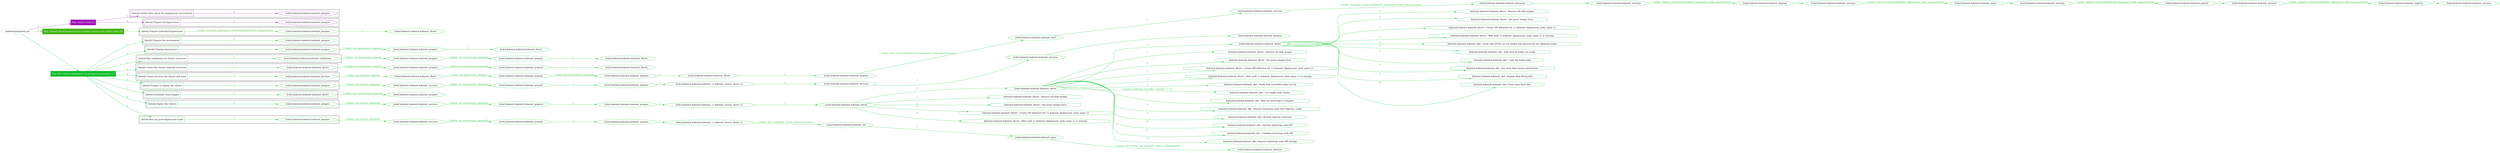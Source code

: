 digraph {
	graph [concentrate=true ordering=in rankdir=LR ratio=fill]
	edge [esep=5 sep=10]
	"kubeinit/playbook.yml" [id=root_node style=dotted]
	play_e21c71bb [label="Play: Initial setup (1)" color="#a112ba" fontcolor="#ffffff" id=play_e21c71bb shape=box style=filled tooltip=localhost]
	"kubeinit/playbook.yml" -> play_e21c71bb [label="1 " color="#a112ba" fontcolor="#a112ba" id=edge_a9bc2fdc labeltooltip="1 " tooltip="1 "]
	subgraph "kubeinit.kubeinit.kubeinit_prepare" {
		role_2610a403 [label="[role] kubeinit.kubeinit.kubeinit_prepare" color="#a112ba" id=role_2610a403 tooltip="kubeinit.kubeinit.kubeinit_prepare"]
	}
	subgraph "kubeinit.kubeinit.kubeinit_prepare" {
		role_b4c89596 [label="[role] kubeinit.kubeinit.kubeinit_prepare" color="#a112ba" id=role_b4c89596 tooltip="kubeinit.kubeinit.kubeinit_prepare"]
	}
	subgraph "Play: Initial setup (1)" {
		play_e21c71bb -> block_92709b15 [label=1 color="#a112ba" fontcolor="#a112ba" id=edge_81e51c34 labeltooltip=1 tooltip=1]
		subgraph cluster_block_92709b15 {
			block_92709b15 [label="[block] Gather facts about the deployment environment" color="#a112ba" id=block_92709b15 labeltooltip="Gather facts about the deployment environment" shape=box tooltip="Gather facts about the deployment environment"]
			block_92709b15 -> role_2610a403 [label="1 " color="#a112ba" fontcolor="#a112ba" id=edge_338624cd labeltooltip="1 " tooltip="1 "]
		}
		play_e21c71bb -> block_440de7a6 [label=2 color="#a112ba" fontcolor="#a112ba" id=edge_2e2dda93 labeltooltip=2 tooltip=2]
		subgraph cluster_block_440de7a6 {
			block_440de7a6 [label="[block] Prepare the hypervisors" color="#a112ba" id=block_440de7a6 labeltooltip="Prepare the hypervisors" shape=box tooltip="Prepare the hypervisors"]
			block_440de7a6 -> role_b4c89596 [label="1 " color="#a112ba" fontcolor="#a112ba" id=edge_099e2b8d labeltooltip="1 " tooltip="1 "]
		}
	}
	play_e26dd20e [label="Play: Prepare all hypervisor hosts to deploy service and cluster nodes (0)" color="#44b616" fontcolor="#ffffff" id=play_e26dd20e shape=box style=filled tooltip="Play: Prepare all hypervisor hosts to deploy service and cluster nodes (0)"]
	"kubeinit/playbook.yml" -> play_e26dd20e [label="2 " color="#44b616" fontcolor="#44b616" id=edge_14628112 labeltooltip="2 " tooltip="2 "]
	subgraph "kubeinit.kubeinit.kubeinit_libvirt" {
		role_509a8d92 [label="[role] kubeinit.kubeinit.kubeinit_libvirt" color="#44b616" id=role_509a8d92 tooltip="kubeinit.kubeinit.kubeinit_libvirt"]
	}
	subgraph "kubeinit.kubeinit.kubeinit_prepare" {
		role_0fcc876a [label="[role] kubeinit.kubeinit.kubeinit_prepare" color="#44b616" id=role_0fcc876a tooltip="kubeinit.kubeinit.kubeinit_prepare"]
		role_0fcc876a -> role_509a8d92 [label="1 " color="#44b616" fontcolor="#44b616" id=edge_d004f1ae labeltooltip="1 " tooltip="1 "]
	}
	subgraph "Play: Prepare all hypervisor hosts to deploy service and cluster nodes (0)" {
		play_e26dd20e -> block_43e02da4 [label=1 color="#44b616" fontcolor="#44b616" id=edge_53f23400 labeltooltip=1 tooltip=1]
		subgraph cluster_block_43e02da4 {
			block_43e02da4 [label="[block] Prepare individual hypervisors" color="#44b616" id=block_43e02da4 labeltooltip="Prepare individual hypervisors" shape=box tooltip="Prepare individual hypervisors"]
			block_43e02da4 -> role_0fcc876a [label="1 [when: inventory_hostname in hostvars['kubeinit-facts'].hypervisors]" color="#44b616" fontcolor="#44b616" id=edge_18172140 labeltooltip="1 [when: inventory_hostname in hostvars['kubeinit-facts'].hypervisors]" tooltip="1 [when: inventory_hostname in hostvars['kubeinit-facts'].hypervisors]"]
		}
	}
	play_9e8fb201 [label="Play: Run cluster deployment on prepared hypervisors (1)" color="#0dbf2c" fontcolor="#ffffff" id=play_9e8fb201 shape=box style=filled tooltip=localhost]
	"kubeinit/playbook.yml" -> play_9e8fb201 [label="3 " color="#0dbf2c" fontcolor="#0dbf2c" id=edge_15d2d0b0 labeltooltip="3 " tooltip="3 "]
	subgraph "kubeinit.kubeinit.kubeinit_prepare" {
		role_61cd00cb [label="[role] kubeinit.kubeinit.kubeinit_prepare" color="#0dbf2c" id=role_61cd00cb tooltip="kubeinit.kubeinit.kubeinit_prepare"]
	}
	subgraph "kubeinit.kubeinit.kubeinit_libvirt" {
		role_62dfcdd2 [label="[role] kubeinit.kubeinit.kubeinit_libvirt" color="#0dbf2c" id=role_62dfcdd2 tooltip="kubeinit.kubeinit.kubeinit_libvirt"]
	}
	subgraph "kubeinit.kubeinit.kubeinit_prepare" {
		role_fad43d9b [label="[role] kubeinit.kubeinit.kubeinit_prepare" color="#0dbf2c" id=role_fad43d9b tooltip="kubeinit.kubeinit.kubeinit_prepare"]
		role_fad43d9b -> role_62dfcdd2 [label="1 " color="#0dbf2c" fontcolor="#0dbf2c" id=edge_e7ddf95b labeltooltip="1 " tooltip="1 "]
	}
	subgraph "kubeinit.kubeinit.kubeinit_prepare" {
		role_5f2d0604 [label="[role] kubeinit.kubeinit.kubeinit_prepare" color="#0dbf2c" id=role_5f2d0604 tooltip="kubeinit.kubeinit.kubeinit_prepare"]
		role_5f2d0604 -> role_fad43d9b [label="1 [when: not environment_prepared]" color="#0dbf2c" fontcolor="#0dbf2c" id=edge_b12b621e labeltooltip="1 [when: not environment_prepared]" tooltip="1 [when: not environment_prepared]"]
	}
	subgraph "kubeinit.kubeinit.kubeinit_libvirt" {
		role_10e1f345 [label="[role] kubeinit.kubeinit.kubeinit_libvirt" color="#0dbf2c" id=role_10e1f345 tooltip="kubeinit.kubeinit.kubeinit_libvirt"]
	}
	subgraph "kubeinit.kubeinit.kubeinit_prepare" {
		role_3369ae26 [label="[role] kubeinit.kubeinit.kubeinit_prepare" color="#0dbf2c" id=role_3369ae26 tooltip="kubeinit.kubeinit.kubeinit_prepare"]
		role_3369ae26 -> role_10e1f345 [label="1 " color="#0dbf2c" fontcolor="#0dbf2c" id=edge_9be45753 labeltooltip="1 " tooltip="1 "]
	}
	subgraph "kubeinit.kubeinit.kubeinit_prepare" {
		role_9d9d0c93 [label="[role] kubeinit.kubeinit.kubeinit_prepare" color="#0dbf2c" id=role_9d9d0c93 tooltip="kubeinit.kubeinit.kubeinit_prepare"]
		role_9d9d0c93 -> role_3369ae26 [label="1 [when: not environment_prepared]" color="#0dbf2c" fontcolor="#0dbf2c" id=edge_d391d2eb labeltooltip="1 [when: not environment_prepared]" tooltip="1 [when: not environment_prepared]"]
	}
	subgraph "kubeinit.kubeinit.kubeinit_validations" {
		role_d876719b [label="[role] kubeinit.kubeinit.kubeinit_validations" color="#0dbf2c" id=role_d876719b tooltip="kubeinit.kubeinit.kubeinit_validations"]
		role_d876719b -> role_9d9d0c93 [label="1 [when: not hypervisors_cleaned]" color="#0dbf2c" fontcolor="#0dbf2c" id=edge_890faeee labeltooltip="1 [when: not hypervisors_cleaned]" tooltip="1 [when: not hypervisors_cleaned]"]
	}
	subgraph "kubeinit.kubeinit.kubeinit_libvirt" {
		role_309e44f9 [label="[role] kubeinit.kubeinit.kubeinit_libvirt" color="#0dbf2c" id=role_309e44f9 tooltip="kubeinit.kubeinit.kubeinit_libvirt"]
	}
	subgraph "kubeinit.kubeinit.kubeinit_prepare" {
		role_67ea0a65 [label="[role] kubeinit.kubeinit.kubeinit_prepare" color="#0dbf2c" id=role_67ea0a65 tooltip="kubeinit.kubeinit.kubeinit_prepare"]
		role_67ea0a65 -> role_309e44f9 [label="1 " color="#0dbf2c" fontcolor="#0dbf2c" id=edge_fa1fe690 labeltooltip="1 " tooltip="1 "]
	}
	subgraph "kubeinit.kubeinit.kubeinit_prepare" {
		role_ec3ad494 [label="[role] kubeinit.kubeinit.kubeinit_prepare" color="#0dbf2c" id=role_ec3ad494 tooltip="kubeinit.kubeinit.kubeinit_prepare"]
		role_ec3ad494 -> role_67ea0a65 [label="1 [when: not environment_prepared]" color="#0dbf2c" fontcolor="#0dbf2c" id=edge_4d1093db labeltooltip="1 [when: not environment_prepared]" tooltip="1 [when: not environment_prepared]"]
	}
	subgraph "kubeinit.kubeinit.kubeinit_libvirt" {
		role_6a9df512 [label="[role] kubeinit.kubeinit.kubeinit_libvirt" color="#0dbf2c" id=role_6a9df512 tooltip="kubeinit.kubeinit.kubeinit_libvirt"]
		role_6a9df512 -> role_ec3ad494 [label="1 [when: not hypervisors_cleaned]" color="#0dbf2c" fontcolor="#0dbf2c" id=edge_7a954ec8 labeltooltip="1 [when: not hypervisors_cleaned]" tooltip="1 [when: not hypervisors_cleaned]"]
	}
	subgraph "kubeinit.kubeinit.kubeinit_services" {
		role_19569525 [label="[role] kubeinit.kubeinit.kubeinit_services" color="#0dbf2c" id=role_19569525 tooltip="kubeinit.kubeinit.kubeinit_services"]
	}
	subgraph "kubeinit.kubeinit.kubeinit_registry" {
		role_f01184b1 [label="[role] kubeinit.kubeinit.kubeinit_registry" color="#0dbf2c" id=role_f01184b1 tooltip="kubeinit.kubeinit.kubeinit_registry"]
		role_f01184b1 -> role_19569525 [label="1 " color="#0dbf2c" fontcolor="#0dbf2c" id=edge_affe9ab7 labeltooltip="1 " tooltip="1 "]
	}
	subgraph "kubeinit.kubeinit.kubeinit_services" {
		role_551305ac [label="[role] kubeinit.kubeinit.kubeinit_services" color="#0dbf2c" id=role_551305ac tooltip="kubeinit.kubeinit.kubeinit_services"]
		role_551305ac -> role_f01184b1 [label="1 [when: 'registry' in hostvars[kubeinit_deployment_node_name].services]" color="#0dbf2c" fontcolor="#0dbf2c" id=edge_8b6cfd13 labeltooltip="1 [when: 'registry' in hostvars[kubeinit_deployment_node_name].services]" tooltip="1 [when: 'registry' in hostvars[kubeinit_deployment_node_name].services]"]
	}
	subgraph "kubeinit.kubeinit.kubeinit_apache" {
		role_7fcaeb2e [label="[role] kubeinit.kubeinit.kubeinit_apache" color="#0dbf2c" id=role_7fcaeb2e tooltip="kubeinit.kubeinit.kubeinit_apache"]
		role_7fcaeb2e -> role_551305ac [label="1 " color="#0dbf2c" fontcolor="#0dbf2c" id=edge_bbd5ccf3 labeltooltip="1 " tooltip="1 "]
	}
	subgraph "kubeinit.kubeinit.kubeinit_services" {
		role_9bd54fff [label="[role] kubeinit.kubeinit.kubeinit_services" color="#0dbf2c" id=role_9bd54fff tooltip="kubeinit.kubeinit.kubeinit_services"]
		role_9bd54fff -> role_7fcaeb2e [label="1 [when: 'apache' in hostvars[kubeinit_deployment_node_name].services]" color="#0dbf2c" fontcolor="#0dbf2c" id=edge_b1105e3c labeltooltip="1 [when: 'apache' in hostvars[kubeinit_deployment_node_name].services]" tooltip="1 [when: 'apache' in hostvars[kubeinit_deployment_node_name].services]"]
	}
	subgraph "kubeinit.kubeinit.kubeinit_nexus" {
		role_e9c0670e [label="[role] kubeinit.kubeinit.kubeinit_nexus" color="#0dbf2c" id=role_e9c0670e tooltip="kubeinit.kubeinit.kubeinit_nexus"]
		role_e9c0670e -> role_9bd54fff [label="1 " color="#0dbf2c" fontcolor="#0dbf2c" id=edge_ada830a3 labeltooltip="1 " tooltip="1 "]
	}
	subgraph "kubeinit.kubeinit.kubeinit_services" {
		role_7759e789 [label="[role] kubeinit.kubeinit.kubeinit_services" color="#0dbf2c" id=role_7759e789 tooltip="kubeinit.kubeinit.kubeinit_services"]
		role_7759e789 -> role_e9c0670e [label="1 [when: 'nexus' in hostvars[kubeinit_deployment_node_name].services]" color="#0dbf2c" fontcolor="#0dbf2c" id=edge_b2a2ca72 labeltooltip="1 [when: 'nexus' in hostvars[kubeinit_deployment_node_name].services]" tooltip="1 [when: 'nexus' in hostvars[kubeinit_deployment_node_name].services]"]
	}
	subgraph "kubeinit.kubeinit.kubeinit_haproxy" {
		role_553dec00 [label="[role] kubeinit.kubeinit.kubeinit_haproxy" color="#0dbf2c" id=role_553dec00 tooltip="kubeinit.kubeinit.kubeinit_haproxy"]
		role_553dec00 -> role_7759e789 [label="1 " color="#0dbf2c" fontcolor="#0dbf2c" id=edge_2ebbfbf2 labeltooltip="1 " tooltip="1 "]
	}
	subgraph "kubeinit.kubeinit.kubeinit_services" {
		role_9e948d43 [label="[role] kubeinit.kubeinit.kubeinit_services" color="#0dbf2c" id=role_9e948d43 tooltip="kubeinit.kubeinit.kubeinit_services"]
		role_9e948d43 -> role_553dec00 [label="1 [when: 'haproxy' in hostvars[kubeinit_deployment_node_name].services]" color="#0dbf2c" fontcolor="#0dbf2c" id=edge_7e811b3f labeltooltip="1 [when: 'haproxy' in hostvars[kubeinit_deployment_node_name].services]" tooltip="1 [when: 'haproxy' in hostvars[kubeinit_deployment_node_name].services]"]
	}
	subgraph "kubeinit.kubeinit.kubeinit_dnsmasq" {
		role_af6215c7 [label="[role] kubeinit.kubeinit.kubeinit_dnsmasq" color="#0dbf2c" id=role_af6215c7 tooltip="kubeinit.kubeinit.kubeinit_dnsmasq"]
		role_af6215c7 -> role_9e948d43 [label="1 " color="#0dbf2c" fontcolor="#0dbf2c" id=edge_ffe09dc3 labeltooltip="1 " tooltip="1 "]
	}
	subgraph "kubeinit.kubeinit.kubeinit_services" {
		role_e1f145c0 [label="[role] kubeinit.kubeinit.kubeinit_services" color="#0dbf2c" id=role_e1f145c0 tooltip="kubeinit.kubeinit.kubeinit_services"]
		role_e1f145c0 -> role_af6215c7 [label="1 [when: 'dnsmasq' in hostvars[kubeinit_deployment_node_name].services]" color="#0dbf2c" fontcolor="#0dbf2c" id=edge_851846c1 labeltooltip="1 [when: 'dnsmasq' in hostvars[kubeinit_deployment_node_name].services]" tooltip="1 [when: 'dnsmasq' in hostvars[kubeinit_deployment_node_name].services]"]
	}
	subgraph "kubeinit.kubeinit.kubeinit_bind" {
		role_acb7d5aa [label="[role] kubeinit.kubeinit.kubeinit_bind" color="#0dbf2c" id=role_acb7d5aa tooltip="kubeinit.kubeinit.kubeinit_bind"]
		role_acb7d5aa -> role_e1f145c0 [label="1 " color="#0dbf2c" fontcolor="#0dbf2c" id=edge_fc8297c9 labeltooltip="1 " tooltip="1 "]
	}
	subgraph "kubeinit.kubeinit.kubeinit_prepare" {
		role_138d6fe9 [label="[role] kubeinit.kubeinit.kubeinit_prepare" color="#0dbf2c" id=role_138d6fe9 tooltip="kubeinit.kubeinit.kubeinit_prepare"]
		role_138d6fe9 -> role_acb7d5aa [label="1 [when: 'bind' in hostvars[kubeinit_deployment_node_name].services]" color="#0dbf2c" fontcolor="#0dbf2c" id=edge_6011bc0a labeltooltip="1 [when: 'bind' in hostvars[kubeinit_deployment_node_name].services]" tooltip="1 [when: 'bind' in hostvars[kubeinit_deployment_node_name].services]"]
	}
	subgraph "kubeinit.kubeinit.kubeinit_libvirt" {
		role_2fe04f19 [label="[role] kubeinit.kubeinit.kubeinit_libvirt" color="#0dbf2c" id=role_2fe04f19 tooltip="kubeinit.kubeinit.kubeinit_libvirt"]
		role_2fe04f19 -> role_138d6fe9 [label="1 " color="#0dbf2c" fontcolor="#0dbf2c" id=edge_be3f1ecc labeltooltip="1 " tooltip="1 "]
	}
	subgraph "kubeinit.kubeinit.kubeinit_prepare" {
		role_291e7d0d [label="[role] kubeinit.kubeinit.kubeinit_prepare" color="#0dbf2c" id=role_291e7d0d tooltip="kubeinit.kubeinit.kubeinit_prepare"]
		role_291e7d0d -> role_2fe04f19 [label="1 " color="#0dbf2c" fontcolor="#0dbf2c" id=edge_522a22b7 labeltooltip="1 " tooltip="1 "]
	}
	subgraph "kubeinit.kubeinit.kubeinit_prepare" {
		role_efbfbf36 [label="[role] kubeinit.kubeinit.kubeinit_prepare" color="#0dbf2c" id=role_efbfbf36 tooltip="kubeinit.kubeinit.kubeinit_prepare"]
		role_efbfbf36 -> role_291e7d0d [label="1 [when: not environment_prepared]" color="#0dbf2c" fontcolor="#0dbf2c" id=edge_e78f9d4c labeltooltip="1 [when: not environment_prepared]" tooltip="1 [when: not environment_prepared]"]
	}
	subgraph "kubeinit.kubeinit.kubeinit_libvirt" {
		role_26fffa95 [label="[role] kubeinit.kubeinit.kubeinit_libvirt" color="#0dbf2c" id=role_26fffa95 tooltip="kubeinit.kubeinit.kubeinit_libvirt"]
		role_26fffa95 -> role_efbfbf36 [label="1 [when: not hypervisors_cleaned]" color="#0dbf2c" fontcolor="#0dbf2c" id=edge_d6d91173 labeltooltip="1 [when: not hypervisors_cleaned]" tooltip="1 [when: not hypervisors_cleaned]"]
	}
	subgraph "kubeinit.kubeinit.kubeinit_services" {
		role_36973556 [label="[role] kubeinit.kubeinit.kubeinit_services" color="#0dbf2c" id=role_36973556 tooltip="kubeinit.kubeinit.kubeinit_services"]
		role_36973556 -> role_26fffa95 [label="1 [when: not network_created]" color="#0dbf2c" fontcolor="#0dbf2c" id=edge_22288df6 labeltooltip="1 [when: not network_created]" tooltip="1 [when: not network_created]"]
	}
	subgraph "kubeinit.kubeinit.kubeinit_prepare" {
		role_9a8e7b77 [label="[role] kubeinit.kubeinit.kubeinit_prepare" color="#0dbf2c" id=role_9a8e7b77 tooltip="kubeinit.kubeinit.kubeinit_prepare"]
	}
	subgraph "kubeinit.kubeinit.kubeinit_services" {
		role_4bd780ac [label="[role] kubeinit.kubeinit.kubeinit_services" color="#0dbf2c" id=role_4bd780ac tooltip="kubeinit.kubeinit.kubeinit_services"]
		role_4bd780ac -> role_9a8e7b77 [label="1 " color="#0dbf2c" fontcolor="#0dbf2c" id=edge_285afda8 labeltooltip="1 " tooltip="1 "]
	}
	subgraph "kubeinit.kubeinit.kubeinit_services" {
		role_a40698cf [label="[role] kubeinit.kubeinit.kubeinit_services" color="#0dbf2c" id=role_a40698cf tooltip="kubeinit.kubeinit.kubeinit_services"]
		role_a40698cf -> role_4bd780ac [label="1 " color="#0dbf2c" fontcolor="#0dbf2c" id=edge_03fac4f0 labeltooltip="1 " tooltip="1 "]
	}
	subgraph "kubeinit.kubeinit.kubeinit_{{ kubeinit_cluster_distro }}" {
		role_ca142bfa [label="[role] kubeinit.kubeinit.kubeinit_{{ kubeinit_cluster_distro }}" color="#0dbf2c" id=role_ca142bfa tooltip="kubeinit.kubeinit.kubeinit_{{ kubeinit_cluster_distro }}"]
		role_ca142bfa -> role_a40698cf [label="1 " color="#0dbf2c" fontcolor="#0dbf2c" id=edge_af21846a labeltooltip="1 " tooltip="1 "]
	}
	subgraph "kubeinit.kubeinit.kubeinit_prepare" {
		role_aa90b631 [label="[role] kubeinit.kubeinit.kubeinit_prepare" color="#0dbf2c" id=role_aa90b631 tooltip="kubeinit.kubeinit.kubeinit_prepare"]
		role_aa90b631 -> role_ca142bfa [label="1 " color="#0dbf2c" fontcolor="#0dbf2c" id=edge_4510244c labeltooltip="1 " tooltip="1 "]
	}
	subgraph "kubeinit.kubeinit.kubeinit_prepare" {
		role_cd758a30 [label="[role] kubeinit.kubeinit.kubeinit_prepare" color="#0dbf2c" id=role_cd758a30 tooltip="kubeinit.kubeinit.kubeinit_prepare"]
		role_cd758a30 -> role_aa90b631 [label="1 " color="#0dbf2c" fontcolor="#0dbf2c" id=edge_a719bf51 labeltooltip="1 " tooltip="1 "]
	}
	subgraph "kubeinit.kubeinit.kubeinit_services" {
		role_47cc8045 [label="[role] kubeinit.kubeinit.kubeinit_services" color="#0dbf2c" id=role_47cc8045 tooltip="kubeinit.kubeinit.kubeinit_services"]
		role_47cc8045 -> role_cd758a30 [label="1 [when: not environment_prepared]" color="#0dbf2c" fontcolor="#0dbf2c" id=edge_e5594799 labeltooltip="1 [when: not environment_prepared]" tooltip="1 [when: not environment_prepared]"]
	}
	subgraph "kubeinit.kubeinit.kubeinit_prepare" {
		role_6024feec [label="[role] kubeinit.kubeinit.kubeinit_prepare" color="#0dbf2c" id=role_6024feec tooltip="kubeinit.kubeinit.kubeinit_prepare"]
		role_6024feec -> role_47cc8045 [label="1 [when: not services_prepared]" color="#0dbf2c" fontcolor="#0dbf2c" id=edge_abe058b8 labeltooltip="1 [when: not services_prepared]" tooltip="1 [when: not services_prepared]"]
	}
	subgraph "kubeinit.kubeinit.kubeinit_prepare" {
		role_1d58ba85 [label="[role] kubeinit.kubeinit.kubeinit_prepare" color="#0dbf2c" id=role_1d58ba85 tooltip="kubeinit.kubeinit.kubeinit_prepare"]
	}
	subgraph "kubeinit.kubeinit.kubeinit_libvirt" {
		role_c6758366 [label="[role] kubeinit.kubeinit.kubeinit_libvirt" color="#0dbf2c" id=role_c6758366 tooltip="kubeinit.kubeinit.kubeinit_libvirt"]
		role_c6758366 -> role_1d58ba85 [label="1 [when: not environment_prepared]" color="#0dbf2c" fontcolor="#0dbf2c" id=edge_bfea40a9 labeltooltip="1 [when: not environment_prepared]" tooltip="1 [when: not environment_prepared]"]
	}
	subgraph "kubeinit.kubeinit.kubeinit_libvirt" {
		role_581c3c8f [label="[role] kubeinit.kubeinit.kubeinit_libvirt" color="#0dbf2c" id=role_581c3c8f tooltip="kubeinit.kubeinit.kubeinit_libvirt"]
		task_f0e4752b [label="kubeinit.kubeinit.kubeinit_libvirt : Remove old disk images" color="#0dbf2c" id=task_f0e4752b shape=octagon tooltip="kubeinit.kubeinit.kubeinit_libvirt : Remove old disk images"]
		role_581c3c8f -> task_f0e4752b [label="1 " color="#0dbf2c" fontcolor="#0dbf2c" id=edge_ad43d50b labeltooltip="1 " tooltip="1 "]
		task_32be8812 [label="kubeinit.kubeinit.kubeinit_libvirt : Set guest images facts" color="#0dbf2c" id=task_32be8812 shape=octagon tooltip="kubeinit.kubeinit.kubeinit_libvirt : Set guest images facts"]
		role_581c3c8f -> task_32be8812 [label="2 " color="#0dbf2c" fontcolor="#0dbf2c" id=edge_f39c7b80 labeltooltip="2 " tooltip="2 "]
		task_25a7e361 [label="kubeinit.kubeinit.kubeinit_libvirt : Create VM definition for {{ kubeinit_deployment_node_name }}" color="#0dbf2c" id=task_25a7e361 shape=octagon tooltip="kubeinit.kubeinit.kubeinit_libvirt : Create VM definition for {{ kubeinit_deployment_node_name }}"]
		role_581c3c8f -> task_25a7e361 [label="3 " color="#0dbf2c" fontcolor="#0dbf2c" id=edge_59ed0353 labeltooltip="3 " tooltip="3 "]
		task_97ccd1f1 [label="kubeinit.kubeinit.kubeinit_libvirt : Wait until {{ kubeinit_deployment_node_name }} is running" color="#0dbf2c" id=task_97ccd1f1 shape=octagon tooltip="kubeinit.kubeinit.kubeinit_libvirt : Wait until {{ kubeinit_deployment_node_name }} is running"]
		role_581c3c8f -> task_97ccd1f1 [label="4 " color="#0dbf2c" fontcolor="#0dbf2c" id=edge_3f1f2409 labeltooltip="4 " tooltip="4 "]
		task_bfabb0d0 [label="kubeinit.kubeinit.kubeinit_okd : verify that all the csr are loaded and aproved for the deployed nodes" color="#0dbf2c" id=task_bfabb0d0 shape=octagon tooltip="kubeinit.kubeinit.kubeinit_okd : verify that all the csr are loaded and aproved for the deployed nodes"]
		role_581c3c8f -> task_bfabb0d0 [label="5 " color="#0dbf2c" fontcolor="#0dbf2c" id=edge_539740be labeltooltip="5 " tooltip="5 "]
		task_dde324c2 [label="kubeinit.kubeinit.kubeinit_okd : wait until all nodes are ready" color="#0dbf2c" id=task_dde324c2 shape=octagon tooltip="kubeinit.kubeinit.kubeinit_okd : wait until all nodes are ready"]
		role_581c3c8f -> task_dde324c2 [label="6 " color="#0dbf2c" fontcolor="#0dbf2c" id=edge_be037e1b labeltooltip="6 " tooltip="6 "]
		task_08659efb [label="kubeinit.kubeinit.kubeinit_okd : Copy the kubeconfig" color="#0dbf2c" id=task_08659efb shape=octagon tooltip="kubeinit.kubeinit.kubeinit_okd : Copy the kubeconfig"]
		role_581c3c8f -> task_08659efb [label="7 " color="#0dbf2c" fontcolor="#0dbf2c" id=edge_b35ff184 labeltooltip="7 " tooltip="7 "]
		task_2ca1b2fb [label="kubeinit.kubeinit.kubeinit_okd : Get some final cluster information" color="#0dbf2c" id=task_2ca1b2fb shape=octagon tooltip="kubeinit.kubeinit.kubeinit_okd : Get some final cluster information"]
		role_581c3c8f -> task_2ca1b2fb [label="8 " color="#0dbf2c" fontcolor="#0dbf2c" id=edge_90bdc986 labeltooltip="8 " tooltip="8 "]
		task_a56d4539 [label="kubeinit.kubeinit.kubeinit_okd : Display final debug info" color="#0dbf2c" id=task_a56d4539 shape=octagon tooltip="kubeinit.kubeinit.kubeinit_okd : Display final debug info"]
		role_581c3c8f -> task_a56d4539 [label="9 " color="#0dbf2c" fontcolor="#0dbf2c" id=edge_5fce62b0 labeltooltip="9 " tooltip="9 "]
		task_e2f05051 [label="kubeinit.kubeinit.kubeinit_okd : Print some final data" color="#0dbf2c" id=task_e2f05051 shape=octagon tooltip="kubeinit.kubeinit.kubeinit_okd : Print some final data"]
		role_581c3c8f -> task_e2f05051 [label="10 " color="#0dbf2c" fontcolor="#0dbf2c" id=edge_f3b773fd labeltooltip="10 " tooltip="10 "]
	}
	subgraph "kubeinit.kubeinit.kubeinit_libvirt" {
		role_eac3af3f [label="[role] kubeinit.kubeinit.kubeinit_libvirt" color="#0dbf2c" id=role_eac3af3f tooltip="kubeinit.kubeinit.kubeinit_libvirt"]
		task_58b01285 [label="kubeinit.kubeinit.kubeinit_libvirt : Remove old disk images" color="#0dbf2c" id=task_58b01285 shape=octagon tooltip="kubeinit.kubeinit.kubeinit_libvirt : Remove old disk images"]
		role_eac3af3f -> task_58b01285 [label="1 " color="#0dbf2c" fontcolor="#0dbf2c" id=edge_3980214c labeltooltip="1 " tooltip="1 "]
		task_aef299ea [label="kubeinit.kubeinit.kubeinit_libvirt : Set guest images facts" color="#0dbf2c" id=task_aef299ea shape=octagon tooltip="kubeinit.kubeinit.kubeinit_libvirt : Set guest images facts"]
		role_eac3af3f -> task_aef299ea [label="2 " color="#0dbf2c" fontcolor="#0dbf2c" id=edge_45cf1857 labeltooltip="2 " tooltip="2 "]
		task_465f793e [label="kubeinit.kubeinit.kubeinit_libvirt : Create VM definition for {{ kubeinit_deployment_node_name }}" color="#0dbf2c" id=task_465f793e shape=octagon tooltip="kubeinit.kubeinit.kubeinit_libvirt : Create VM definition for {{ kubeinit_deployment_node_name }}"]
		role_eac3af3f -> task_465f793e [label="3 " color="#0dbf2c" fontcolor="#0dbf2c" id=edge_80e183c2 labeltooltip="3 " tooltip="3 "]
		task_05756d5a [label="kubeinit.kubeinit.kubeinit_libvirt : Wait until {{ kubeinit_deployment_node_name }} is running" color="#0dbf2c" id=task_05756d5a shape=octagon tooltip="kubeinit.kubeinit.kubeinit_libvirt : Wait until {{ kubeinit_deployment_node_name }} is running"]
		role_eac3af3f -> task_05756d5a [label="4 " color="#0dbf2c" fontcolor="#0dbf2c" id=edge_80722df3 labeltooltip="4 " tooltip="4 "]
		task_1f92395c [label="kubeinit.kubeinit.kubeinit_okd : Verify that controller nodes are ok" color="#0dbf2c" id=task_1f92395c shape=octagon tooltip="kubeinit.kubeinit.kubeinit_okd : Verify that controller nodes are ok"]
		role_eac3af3f -> task_1f92395c [label="5 " color="#0dbf2c" fontcolor="#0dbf2c" id=edge_4b127c0e labeltooltip="5 " tooltip="5 "]
		task_0afe2f4e [label="kubeinit.kubeinit.kubeinit_okd : Use single node cluster" color="#0dbf2c" id=task_0afe2f4e shape=octagon tooltip="kubeinit.kubeinit.kubeinit_okd : Use single node cluster"]
		role_eac3af3f -> task_0afe2f4e [label="6 [when: kubeinit_controller_count|int == 1]" color="#0dbf2c" fontcolor="#0dbf2c" id=edge_42427355 labeltooltip="6 [when: kubeinit_controller_count|int == 1]" tooltip="6 [when: kubeinit_controller_count|int == 1]"]
		task_69011d6f [label="kubeinit.kubeinit.kubeinit_okd : Wait for bootstrap to complete" color="#0dbf2c" id=task_69011d6f shape=octagon tooltip="kubeinit.kubeinit.kubeinit_okd : Wait for bootstrap to complete"]
		role_eac3af3f -> task_69011d6f [label="7 " color="#0dbf2c" fontcolor="#0dbf2c" id=edge_56114fb2 labeltooltip="7 " tooltip="7 "]
		task_18e1de20 [label="kubeinit.kubeinit.kubeinit_okd : Remove bootstrap node from haproxy config" color="#0dbf2c" id=task_18e1de20 shape=octagon tooltip="kubeinit.kubeinit.kubeinit_okd : Remove bootstrap node from haproxy config"]
		role_eac3af3f -> task_18e1de20 [label="8 " color="#0dbf2c" fontcolor="#0dbf2c" id=edge_03e7f662 labeltooltip="8 " tooltip="8 "]
		task_bff0bcf1 [label="kubeinit.kubeinit.kubeinit_okd : Restart haproxy container" color="#0dbf2c" id=task_bff0bcf1 shape=octagon tooltip="kubeinit.kubeinit.kubeinit_okd : Restart haproxy container"]
		role_eac3af3f -> task_bff0bcf1 [label="9 " color="#0dbf2c" fontcolor="#0dbf2c" id=edge_4f1baaaa labeltooltip="9 " tooltip="9 "]
		task_77a9e47e [label="kubeinit.kubeinit.kubeinit_okd : Destroy bootstrap node VM" color="#0dbf2c" id=task_77a9e47e shape=octagon tooltip="kubeinit.kubeinit.kubeinit_okd : Destroy bootstrap node VM"]
		role_eac3af3f -> task_77a9e47e [label="10 " color="#0dbf2c" fontcolor="#0dbf2c" id=edge_6e4e3ec9 labeltooltip="10 " tooltip="10 "]
		task_94570fa0 [label="kubeinit.kubeinit.kubeinit_okd : Undefine bootstrap node VM" color="#0dbf2c" id=task_94570fa0 shape=octagon tooltip="kubeinit.kubeinit.kubeinit_okd : Undefine bootstrap node VM"]
		role_eac3af3f -> task_94570fa0 [label="11 " color="#0dbf2c" fontcolor="#0dbf2c" id=edge_877bfb25 labeltooltip="11 " tooltip="11 "]
		task_a92dda6c [label="kubeinit.kubeinit.kubeinit_okd : Remove bootstrap node VM storage" color="#0dbf2c" id=task_a92dda6c shape=octagon tooltip="kubeinit.kubeinit.kubeinit_okd : Remove bootstrap node VM storage"]
		role_eac3af3f -> task_a92dda6c [label="12 " color="#0dbf2c" fontcolor="#0dbf2c" id=edge_4c04a7c4 labeltooltip="12 " tooltip="12 "]
		role_eac3af3f -> role_581c3c8f [label="13 " color="#0dbf2c" fontcolor="#0dbf2c" id=edge_57a2db69 labeltooltip="13 " tooltip="13 "]
	}
	subgraph "kubeinit.kubeinit.kubeinit_libvirt" {
		role_03420449 [label="[role] kubeinit.kubeinit.kubeinit_libvirt" color="#0dbf2c" id=role_03420449 tooltip="kubeinit.kubeinit.kubeinit_libvirt"]
		task_634db567 [label="kubeinit.kubeinit.kubeinit_libvirt : Remove old disk images" color="#0dbf2c" id=task_634db567 shape=octagon tooltip="kubeinit.kubeinit.kubeinit_libvirt : Remove old disk images"]
		role_03420449 -> task_634db567 [label="1 " color="#0dbf2c" fontcolor="#0dbf2c" id=edge_6da478f5 labeltooltip="1 " tooltip="1 "]
		task_5c6bd4e6 [label="kubeinit.kubeinit.kubeinit_libvirt : Set guest images facts" color="#0dbf2c" id=task_5c6bd4e6 shape=octagon tooltip="kubeinit.kubeinit.kubeinit_libvirt : Set guest images facts"]
		role_03420449 -> task_5c6bd4e6 [label="2 " color="#0dbf2c" fontcolor="#0dbf2c" id=edge_b40a09df labeltooltip="2 " tooltip="2 "]
		task_ccc99e22 [label="kubeinit.kubeinit.kubeinit_libvirt : Create VM definition for {{ kubeinit_deployment_node_name }}" color="#0dbf2c" id=task_ccc99e22 shape=octagon tooltip="kubeinit.kubeinit.kubeinit_libvirt : Create VM definition for {{ kubeinit_deployment_node_name }}"]
		role_03420449 -> task_ccc99e22 [label="3 " color="#0dbf2c" fontcolor="#0dbf2c" id=edge_c0ceb40e labeltooltip="3 " tooltip="3 "]
		task_27b1cc48 [label="kubeinit.kubeinit.kubeinit_libvirt : Wait until {{ kubeinit_deployment_node_name }} is running" color="#0dbf2c" id=task_27b1cc48 shape=octagon tooltip="kubeinit.kubeinit.kubeinit_libvirt : Wait until {{ kubeinit_deployment_node_name }} is running"]
		role_03420449 -> task_27b1cc48 [label="4 " color="#0dbf2c" fontcolor="#0dbf2c" id=edge_3b7038af labeltooltip="4 " tooltip="4 "]
		role_03420449 -> role_eac3af3f [label="5 " color="#0dbf2c" fontcolor="#0dbf2c" id=edge_c0c15ea1 labeltooltip="5 " tooltip="5 "]
	}
	subgraph "kubeinit.kubeinit.kubeinit_{{ kubeinit_cluster_distro }}" {
		role_02448c12 [label="[role] kubeinit.kubeinit.kubeinit_{{ kubeinit_cluster_distro }}" color="#0dbf2c" id=role_02448c12 tooltip="kubeinit.kubeinit.kubeinit_{{ kubeinit_cluster_distro }}"]
		role_02448c12 -> role_03420449 [label="1 " color="#0dbf2c" fontcolor="#0dbf2c" id=edge_204d57ce labeltooltip="1 " tooltip="1 "]
	}
	subgraph "kubeinit.kubeinit.kubeinit_prepare" {
		role_d8513469 [label="[role] kubeinit.kubeinit.kubeinit_prepare" color="#0dbf2c" id=role_d8513469 tooltip="kubeinit.kubeinit.kubeinit_prepare"]
		role_d8513469 -> role_02448c12 [label="1 " color="#0dbf2c" fontcolor="#0dbf2c" id=edge_21239a23 labeltooltip="1 " tooltip="1 "]
	}
	subgraph "kubeinit.kubeinit.kubeinit_prepare" {
		role_3d912661 [label="[role] kubeinit.kubeinit.kubeinit_prepare" color="#0dbf2c" id=role_3d912661 tooltip="kubeinit.kubeinit.kubeinit_prepare"]
		role_3d912661 -> role_d8513469 [label="1 " color="#0dbf2c" fontcolor="#0dbf2c" id=edge_d2d08982 labeltooltip="1 " tooltip="1 "]
	}
	subgraph "kubeinit.kubeinit.kubeinit_services" {
		role_07a5aa4b [label="[role] kubeinit.kubeinit.kubeinit_services" color="#0dbf2c" id=role_07a5aa4b tooltip="kubeinit.kubeinit.kubeinit_services"]
		role_07a5aa4b -> role_3d912661 [label="1 [when: not environment_prepared]" color="#0dbf2c" fontcolor="#0dbf2c" id=edge_c949f486 labeltooltip="1 [when: not environment_prepared]" tooltip="1 [when: not environment_prepared]"]
	}
	subgraph "kubeinit.kubeinit.kubeinit_prepare" {
		role_d1ec12d0 [label="[role] kubeinit.kubeinit.kubeinit_prepare" color="#0dbf2c" id=role_d1ec12d0 tooltip="kubeinit.kubeinit.kubeinit_prepare"]
		role_d1ec12d0 -> role_07a5aa4b [label="1 [when: not services_prepared]" color="#0dbf2c" fontcolor="#0dbf2c" id=edge_9ccb4952 labeltooltip="1 [when: not services_prepared]" tooltip="1 [when: not services_prepared]"]
	}
	subgraph "kubeinit.kubeinit.kubeinit_kubevirt" {
		role_0a926bda [label="[role] kubeinit.kubeinit.kubeinit_kubevirt" color="#0dbf2c" id=role_0a926bda tooltip="kubeinit.kubeinit.kubeinit_kubevirt"]
	}
	subgraph "kubeinit.kubeinit.kubeinit_apps" {
		role_220eef95 [label="[role] kubeinit.kubeinit.kubeinit_apps" color="#0dbf2c" id=role_220eef95 tooltip="kubeinit.kubeinit.kubeinit_apps"]
		role_220eef95 -> role_0a926bda [label="1 [when: not kubeinit_okd_openshift_deploy | default(False)]" color="#0dbf2c" fontcolor="#0dbf2c" id=edge_43e2ba24 labeltooltip="1 [when: not kubeinit_okd_openshift_deploy | default(False)]" tooltip="1 [when: not kubeinit_okd_openshift_deploy | default(False)]"]
	}
	subgraph "kubeinit.kubeinit.kubeinit_nfs" {
		role_92bf6997 [label="[role] kubeinit.kubeinit.kubeinit_nfs" color="#0dbf2c" id=role_92bf6997 tooltip="kubeinit.kubeinit.kubeinit_nfs"]
		role_92bf6997 -> role_220eef95 [label="1 " color="#0dbf2c" fontcolor="#0dbf2c" id=edge_355e4b89 labeltooltip="1 " tooltip="1 "]
	}
	subgraph "kubeinit.kubeinit.kubeinit_{{ kubeinit_cluster_distro }}" {
		role_6e873e1b [label="[role] kubeinit.kubeinit.kubeinit_{{ kubeinit_cluster_distro }}" color="#0dbf2c" id=role_6e873e1b tooltip="kubeinit.kubeinit.kubeinit_{{ kubeinit_cluster_distro }}"]
		role_6e873e1b -> role_92bf6997 [label="1 [when: 'nfs' in kubeinit_cluster_hostvars.services]" color="#0dbf2c" fontcolor="#0dbf2c" id=edge_e2101111 labeltooltip="1 [when: 'nfs' in kubeinit_cluster_hostvars.services]" tooltip="1 [when: 'nfs' in kubeinit_cluster_hostvars.services]"]
	}
	subgraph "kubeinit.kubeinit.kubeinit_prepare" {
		role_08a25047 [label="[role] kubeinit.kubeinit.kubeinit_prepare" color="#0dbf2c" id=role_08a25047 tooltip="kubeinit.kubeinit.kubeinit_prepare"]
		role_08a25047 -> role_6e873e1b [label="1 " color="#0dbf2c" fontcolor="#0dbf2c" id=edge_7c77ee85 labeltooltip="1 " tooltip="1 "]
	}
	subgraph "kubeinit.kubeinit.kubeinit_prepare" {
		role_2a7f6062 [label="[role] kubeinit.kubeinit.kubeinit_prepare" color="#0dbf2c" id=role_2a7f6062 tooltip="kubeinit.kubeinit.kubeinit_prepare"]
		role_2a7f6062 -> role_08a25047 [label="1 " color="#0dbf2c" fontcolor="#0dbf2c" id=edge_50e5e2a3 labeltooltip="1 " tooltip="1 "]
	}
	subgraph "kubeinit.kubeinit.kubeinit_services" {
		role_a5cc7437 [label="[role] kubeinit.kubeinit.kubeinit_services" color="#0dbf2c" id=role_a5cc7437 tooltip="kubeinit.kubeinit.kubeinit_services"]
		role_a5cc7437 -> role_2a7f6062 [label="1 [when: not environment_prepared]" color="#0dbf2c" fontcolor="#0dbf2c" id=edge_9410faa7 labeltooltip="1 [when: not environment_prepared]" tooltip="1 [when: not environment_prepared]"]
	}
	subgraph "kubeinit.kubeinit.kubeinit_prepare" {
		role_d3b6dea5 [label="[role] kubeinit.kubeinit.kubeinit_prepare" color="#0dbf2c" id=role_d3b6dea5 tooltip="kubeinit.kubeinit.kubeinit_prepare"]
		role_d3b6dea5 -> role_a5cc7437 [label="1 [when: not services_prepared]" color="#0dbf2c" fontcolor="#0dbf2c" id=edge_cea8064c labeltooltip="1 [when: not services_prepared]" tooltip="1 [when: not services_prepared]"]
	}
	subgraph "Play: Run cluster deployment on prepared hypervisors (1)" {
		play_9e8fb201 -> block_7bced1e7 [label=1 color="#0dbf2c" fontcolor="#0dbf2c" id=edge_b4dedb33 labeltooltip=1 tooltip=1]
		subgraph cluster_block_7bced1e7 {
			block_7bced1e7 [label="[block] Prepare the environment" color="#0dbf2c" id=block_7bced1e7 labeltooltip="Prepare the environment" shape=box tooltip="Prepare the environment"]
			block_7bced1e7 -> role_61cd00cb [label="1 " color="#0dbf2c" fontcolor="#0dbf2c" id=edge_34901097 labeltooltip="1 " tooltip="1 "]
		}
		play_9e8fb201 -> block_52344375 [label=2 color="#0dbf2c" fontcolor="#0dbf2c" id=edge_21d3a095 labeltooltip=2 tooltip=2]
		subgraph cluster_block_52344375 {
			block_52344375 [label="[block] Cleanup hypervisors" color="#0dbf2c" id=block_52344375 labeltooltip="Cleanup hypervisors" shape=box tooltip="Cleanup hypervisors"]
			block_52344375 -> role_5f2d0604 [label="1 " color="#0dbf2c" fontcolor="#0dbf2c" id=edge_8b51ffb0 labeltooltip="1 " tooltip="1 "]
		}
		play_9e8fb201 -> block_6a23109b [label=3 color="#0dbf2c" fontcolor="#0dbf2c" id=edge_5859d229 labeltooltip=3 tooltip=3]
		subgraph cluster_block_6a23109b {
			block_6a23109b [label="[block] Run validations on cluster resources" color="#0dbf2c" id=block_6a23109b labeltooltip="Run validations on cluster resources" shape=box tooltip="Run validations on cluster resources"]
			block_6a23109b -> role_d876719b [label="1 " color="#0dbf2c" fontcolor="#0dbf2c" id=edge_bbd92e92 labeltooltip="1 " tooltip="1 "]
		}
		play_9e8fb201 -> block_67ed7660 [label=4 color="#0dbf2c" fontcolor="#0dbf2c" id=edge_d6af250b labeltooltip=4 tooltip=4]
		subgraph cluster_block_67ed7660 {
			block_67ed7660 [label="[block] Create the cluster network resources" color="#0dbf2c" id=block_67ed7660 labeltooltip="Create the cluster network resources" shape=box tooltip="Create the cluster network resources"]
			block_67ed7660 -> role_6a9df512 [label="1 " color="#0dbf2c" fontcolor="#0dbf2c" id=edge_f751c230 labeltooltip="1 " tooltip="1 "]
		}
		play_9e8fb201 -> block_2b58fe00 [label=5 color="#0dbf2c" fontcolor="#0dbf2c" id=edge_acb2b597 labeltooltip=5 tooltip=5]
		subgraph cluster_block_2b58fe00 {
			block_2b58fe00 [label="[block] Create services the cluster will need" color="#0dbf2c" id=block_2b58fe00 labeltooltip="Create services the cluster will need" shape=box tooltip="Create services the cluster will need"]
			block_2b58fe00 -> role_36973556 [label="1 " color="#0dbf2c" fontcolor="#0dbf2c" id=edge_81d1976d labeltooltip="1 " tooltip="1 "]
		}
		play_9e8fb201 -> block_1f9dcdda [label=6 color="#0dbf2c" fontcolor="#0dbf2c" id=edge_0525fc61 labeltooltip=6 tooltip=6]
		subgraph cluster_block_1f9dcdda {
			block_1f9dcdda [label="[block] Prepare to deploy the cluster" color="#0dbf2c" id=block_1f9dcdda labeltooltip="Prepare to deploy the cluster" shape=box tooltip="Prepare to deploy the cluster"]
			block_1f9dcdda -> role_6024feec [label="1 " color="#0dbf2c" fontcolor="#0dbf2c" id=edge_29aba809 labeltooltip="1 " tooltip="1 "]
		}
		play_9e8fb201 -> block_66816803 [label=7 color="#0dbf2c" fontcolor="#0dbf2c" id=edge_528a6969 labeltooltip=7 tooltip=7]
		subgraph cluster_block_66816803 {
			block_66816803 [label="[block] Download cloud images" color="#0dbf2c" id=block_66816803 labeltooltip="Download cloud images" shape=box tooltip="Download cloud images"]
			block_66816803 -> role_c6758366 [label="1 " color="#0dbf2c" fontcolor="#0dbf2c" id=edge_fe3f6e2a labeltooltip="1 " tooltip="1 "]
		}
		play_9e8fb201 -> block_930bd878 [label=8 color="#0dbf2c" fontcolor="#0dbf2c" id=edge_0687060b labeltooltip=8 tooltip=8]
		subgraph cluster_block_930bd878 {
			block_930bd878 [label="[block] Deploy the cluster" color="#0dbf2c" id=block_930bd878 labeltooltip="Deploy the cluster" shape=box tooltip="Deploy the cluster"]
			block_930bd878 -> role_d1ec12d0 [label="1 " color="#0dbf2c" fontcolor="#0dbf2c" id=edge_09937be0 labeltooltip="1 " tooltip="1 "]
		}
		play_9e8fb201 -> block_515bfc70 [label=9 color="#0dbf2c" fontcolor="#0dbf2c" id=edge_f1480c23 labeltooltip=9 tooltip=9]
		subgraph cluster_block_515bfc70 {
			block_515bfc70 [label="[block] Run any post-deployment tasks" color="#0dbf2c" id=block_515bfc70 labeltooltip="Run any post-deployment tasks" shape=box tooltip="Run any post-deployment tasks"]
			block_515bfc70 -> role_d3b6dea5 [label="1 " color="#0dbf2c" fontcolor="#0dbf2c" id=edge_925fb788 labeltooltip="1 " tooltip="1 "]
		}
	}
}
